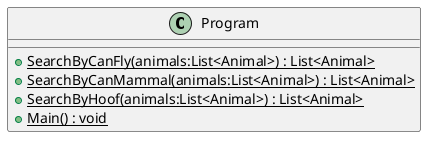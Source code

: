 @startuml
class Program {
    + {static} SearchByCanFly(animals:List<Animal>) : List<Animal>
    + {static} SearchByCanMammal(animals:List<Animal>) : List<Animal>
    + {static} SearchByHoof(animals:List<Animal>) : List<Animal>
    + {static} Main() : void
}
@enduml

